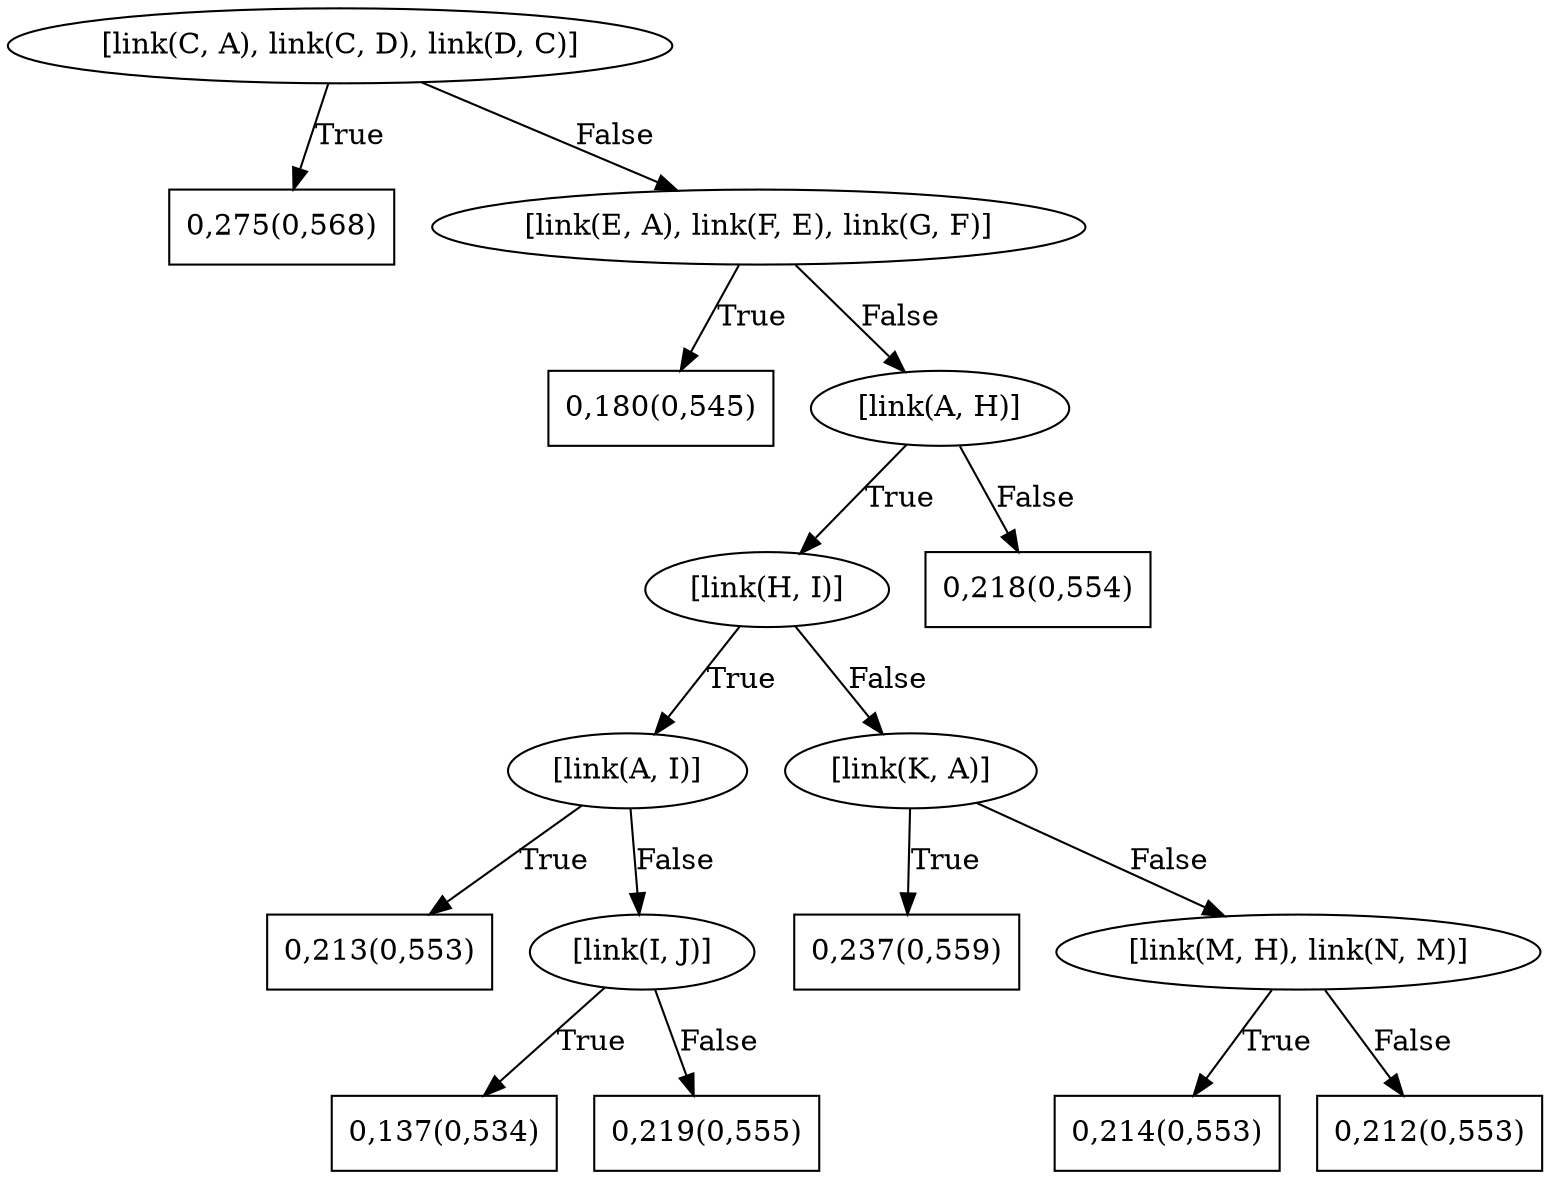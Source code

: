 digraph G{ 
1[label = "[link(C, A), link(C, D), link(D, C)]"];
1 -> 2[label="True"];
1 -> 3[label="False"];
2[shape = box,label = "0,275(0,568)"];
3[label = "[link(E, A), link(F, E), link(G, F)]"];
3 -> 4[label="True"];
3 -> 5[label="False"];
4[shape = box,label = "0,180(0,545)"];
5[label = "[link(A, H)]"];
5 -> 6[label="True"];
5 -> 7[label="False"];
6[label = "[link(H, I)]"];
6 -> 8[label="True"];
6 -> 9[label="False"];
8[label = "[link(A, I)]"];
8 -> 10[label="True"];
8 -> 11[label="False"];
10[shape = box,label = "0,213(0,553)"];
11[label = "[link(I, J)]"];
11 -> 12[label="True"];
11 -> 13[label="False"];
12[shape = box,label = "0,137(0,534)"];
13[shape = box,label = "0,219(0,555)"];
9[label = "[link(K, A)]"];
9 -> 14[label="True"];
9 -> 15[label="False"];
14[shape = box,label = "0,237(0,559)"];
15[label = "[link(M, H), link(N, M)]"];
15 -> 16[label="True"];
15 -> 17[label="False"];
16[shape = box,label = "0,214(0,553)"];
17[shape = box,label = "0,212(0,553)"];
7[shape = box,label = "0,218(0,554)"];
}
